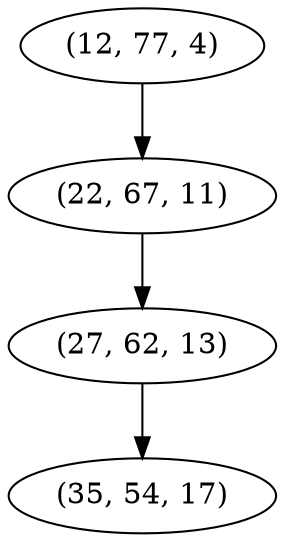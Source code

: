 digraph tree {
    "(12, 77, 4)";
    "(22, 67, 11)";
    "(27, 62, 13)";
    "(35, 54, 17)";
    "(12, 77, 4)" -> "(22, 67, 11)";
    "(22, 67, 11)" -> "(27, 62, 13)";
    "(27, 62, 13)" -> "(35, 54, 17)";
}
